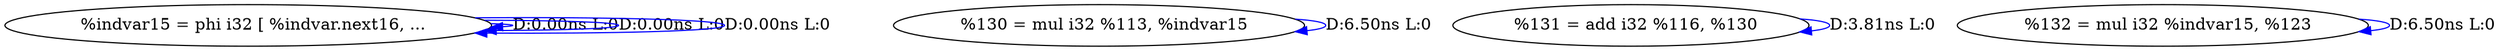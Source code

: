 digraph {
Node0x407aaa0[label="  %indvar15 = phi i32 [ %indvar.next16, ..."];
Node0x407aaa0 -> Node0x407aaa0[label="D:0.00ns L:0",color=blue];
Node0x407aaa0 -> Node0x407aaa0[label="D:0.00ns L:0",color=blue];
Node0x407aaa0 -> Node0x407aaa0[label="D:0.00ns L:0",color=blue];
Node0x407abe0[label="  %130 = mul i32 %113, %indvar15"];
Node0x407abe0 -> Node0x407abe0[label="D:6.50ns L:0",color=blue];
Node0x407ad20[label="  %131 = add i32 %116, %130"];
Node0x407ad20 -> Node0x407ad20[label="D:3.81ns L:0",color=blue];
Node0x40c04a0[label="  %132 = mul i32 %indvar15, %123"];
Node0x40c04a0 -> Node0x40c04a0[label="D:6.50ns L:0",color=blue];
}
